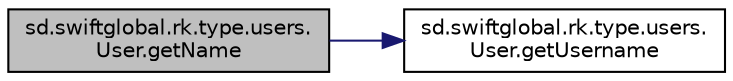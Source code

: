 digraph "sd.swiftglobal.rk.type.users.User.getName"
{
  edge [fontname="Helvetica",fontsize="10",labelfontname="Helvetica",labelfontsize="10"];
  node [fontname="Helvetica",fontsize="10",shape=record];
  rankdir="LR";
  Node1 [label="sd.swiftglobal.rk.type.users.\lUser.getName",height=0.2,width=0.4,color="black", fillcolor="grey75", style="filled", fontcolor="black"];
  Node1 -> Node2 [color="midnightblue",fontsize="10",style="solid",fontname="Helvetica"];
  Node2 [label="sd.swiftglobal.rk.type.users.\lUser.getUsername",height=0.2,width=0.4,color="black", fillcolor="white", style="filled",URL="$classsd_1_1swiftglobal_1_1rk_1_1type_1_1users_1_1User.html#ac6d7437f7793007475f9ded4f5967b80"];
}

